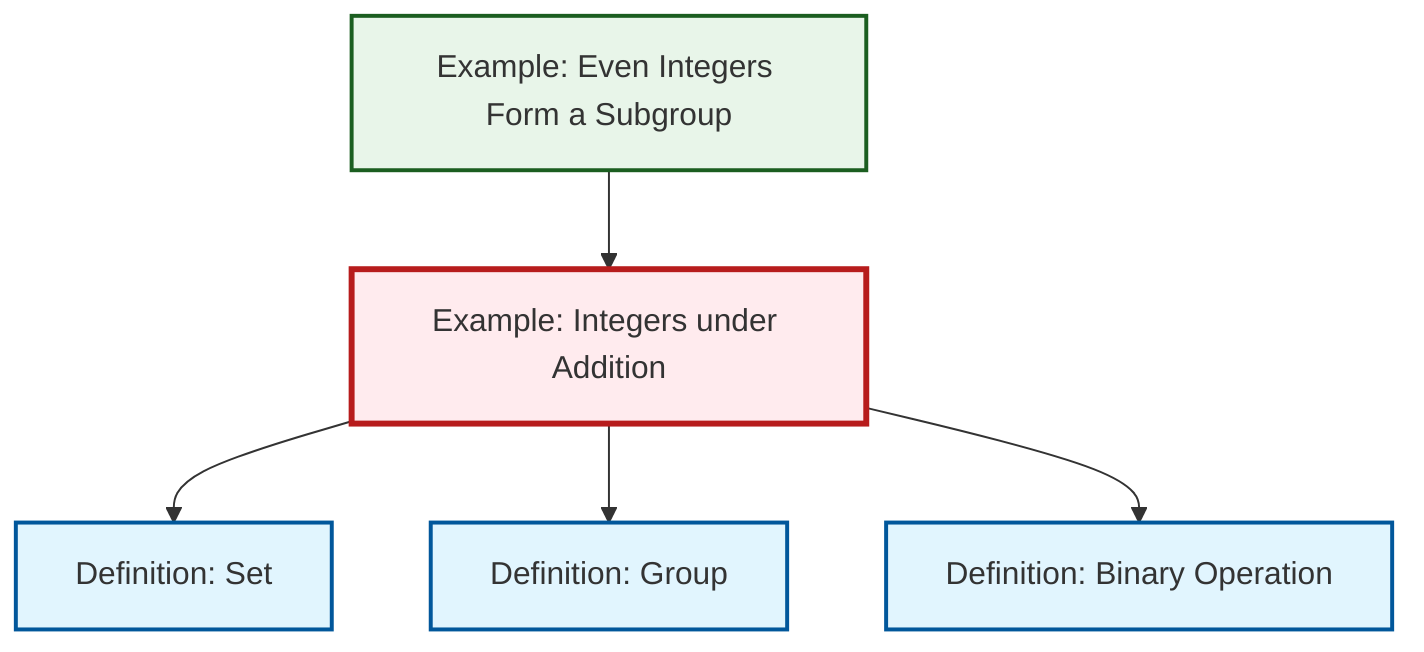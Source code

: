graph TD
    classDef definition fill:#e1f5fe,stroke:#01579b,stroke-width:2px
    classDef theorem fill:#f3e5f5,stroke:#4a148c,stroke-width:2px
    classDef axiom fill:#fff3e0,stroke:#e65100,stroke-width:2px
    classDef example fill:#e8f5e9,stroke:#1b5e20,stroke-width:2px
    classDef current fill:#ffebee,stroke:#b71c1c,stroke-width:3px
    ex-even-integers-subgroup["Example: Even Integers Form a Subgroup"]:::example
    def-binary-operation["Definition: Binary Operation"]:::definition
    def-group["Definition: Group"]:::definition
    ex-integers-addition["Example: Integers under Addition"]:::example
    def-set["Definition: Set"]:::definition
    ex-integers-addition --> def-set
    ex-integers-addition --> def-group
    ex-even-integers-subgroup --> ex-integers-addition
    ex-integers-addition --> def-binary-operation
    class ex-integers-addition current